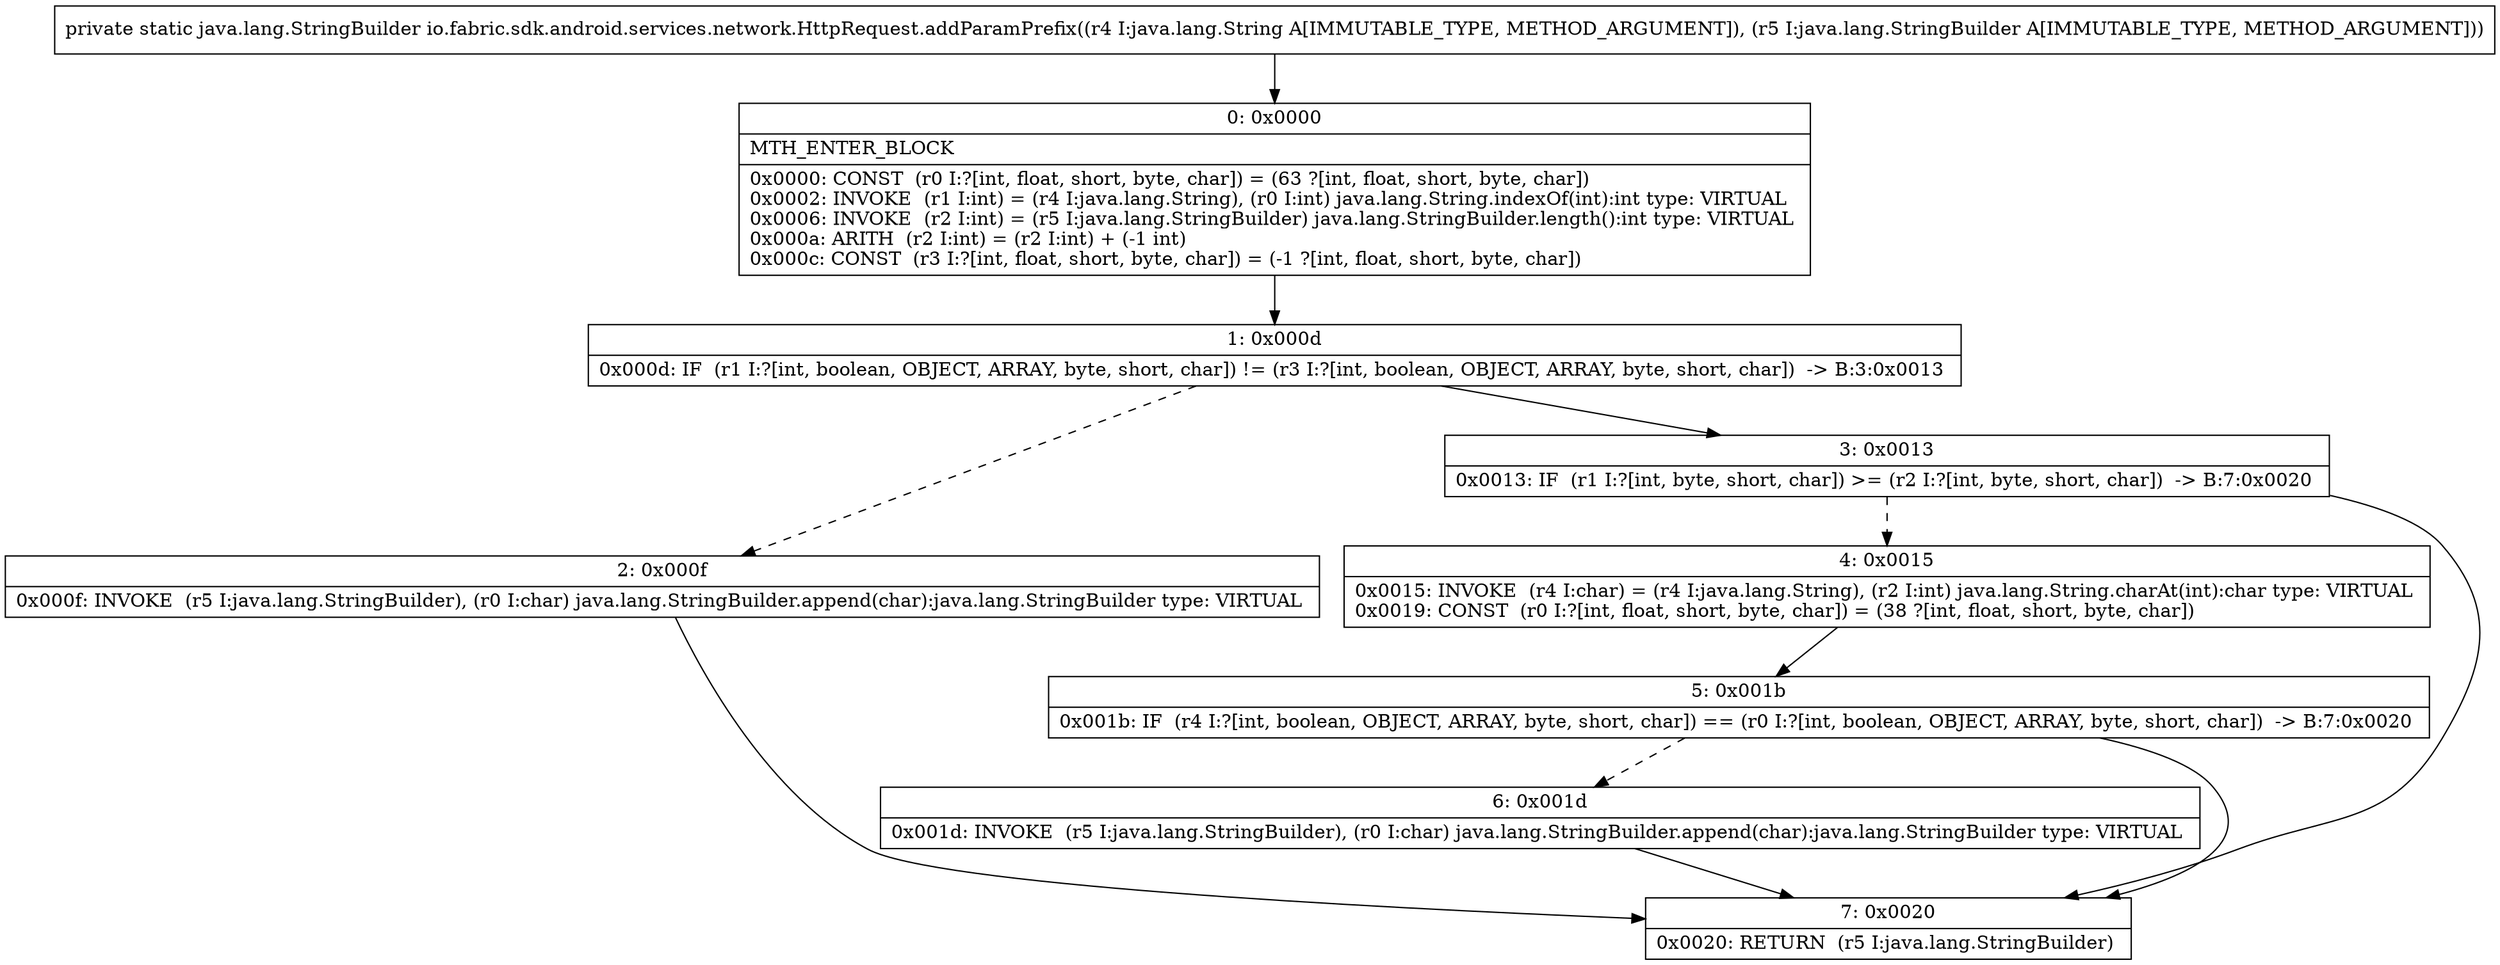 digraph "CFG forio.fabric.sdk.android.services.network.HttpRequest.addParamPrefix(Ljava\/lang\/String;Ljava\/lang\/StringBuilder;)Ljava\/lang\/StringBuilder;" {
Node_0 [shape=record,label="{0\:\ 0x0000|MTH_ENTER_BLOCK\l|0x0000: CONST  (r0 I:?[int, float, short, byte, char]) = (63 ?[int, float, short, byte, char]) \l0x0002: INVOKE  (r1 I:int) = (r4 I:java.lang.String), (r0 I:int) java.lang.String.indexOf(int):int type: VIRTUAL \l0x0006: INVOKE  (r2 I:int) = (r5 I:java.lang.StringBuilder) java.lang.StringBuilder.length():int type: VIRTUAL \l0x000a: ARITH  (r2 I:int) = (r2 I:int) + (\-1 int) \l0x000c: CONST  (r3 I:?[int, float, short, byte, char]) = (\-1 ?[int, float, short, byte, char]) \l}"];
Node_1 [shape=record,label="{1\:\ 0x000d|0x000d: IF  (r1 I:?[int, boolean, OBJECT, ARRAY, byte, short, char]) != (r3 I:?[int, boolean, OBJECT, ARRAY, byte, short, char])  \-\> B:3:0x0013 \l}"];
Node_2 [shape=record,label="{2\:\ 0x000f|0x000f: INVOKE  (r5 I:java.lang.StringBuilder), (r0 I:char) java.lang.StringBuilder.append(char):java.lang.StringBuilder type: VIRTUAL \l}"];
Node_3 [shape=record,label="{3\:\ 0x0013|0x0013: IF  (r1 I:?[int, byte, short, char]) \>= (r2 I:?[int, byte, short, char])  \-\> B:7:0x0020 \l}"];
Node_4 [shape=record,label="{4\:\ 0x0015|0x0015: INVOKE  (r4 I:char) = (r4 I:java.lang.String), (r2 I:int) java.lang.String.charAt(int):char type: VIRTUAL \l0x0019: CONST  (r0 I:?[int, float, short, byte, char]) = (38 ?[int, float, short, byte, char]) \l}"];
Node_5 [shape=record,label="{5\:\ 0x001b|0x001b: IF  (r4 I:?[int, boolean, OBJECT, ARRAY, byte, short, char]) == (r0 I:?[int, boolean, OBJECT, ARRAY, byte, short, char])  \-\> B:7:0x0020 \l}"];
Node_6 [shape=record,label="{6\:\ 0x001d|0x001d: INVOKE  (r5 I:java.lang.StringBuilder), (r0 I:char) java.lang.StringBuilder.append(char):java.lang.StringBuilder type: VIRTUAL \l}"];
Node_7 [shape=record,label="{7\:\ 0x0020|0x0020: RETURN  (r5 I:java.lang.StringBuilder) \l}"];
MethodNode[shape=record,label="{private static java.lang.StringBuilder io.fabric.sdk.android.services.network.HttpRequest.addParamPrefix((r4 I:java.lang.String A[IMMUTABLE_TYPE, METHOD_ARGUMENT]), (r5 I:java.lang.StringBuilder A[IMMUTABLE_TYPE, METHOD_ARGUMENT])) }"];
MethodNode -> Node_0;
Node_0 -> Node_1;
Node_1 -> Node_2[style=dashed];
Node_1 -> Node_3;
Node_2 -> Node_7;
Node_3 -> Node_4[style=dashed];
Node_3 -> Node_7;
Node_4 -> Node_5;
Node_5 -> Node_6[style=dashed];
Node_5 -> Node_7;
Node_6 -> Node_7;
}

